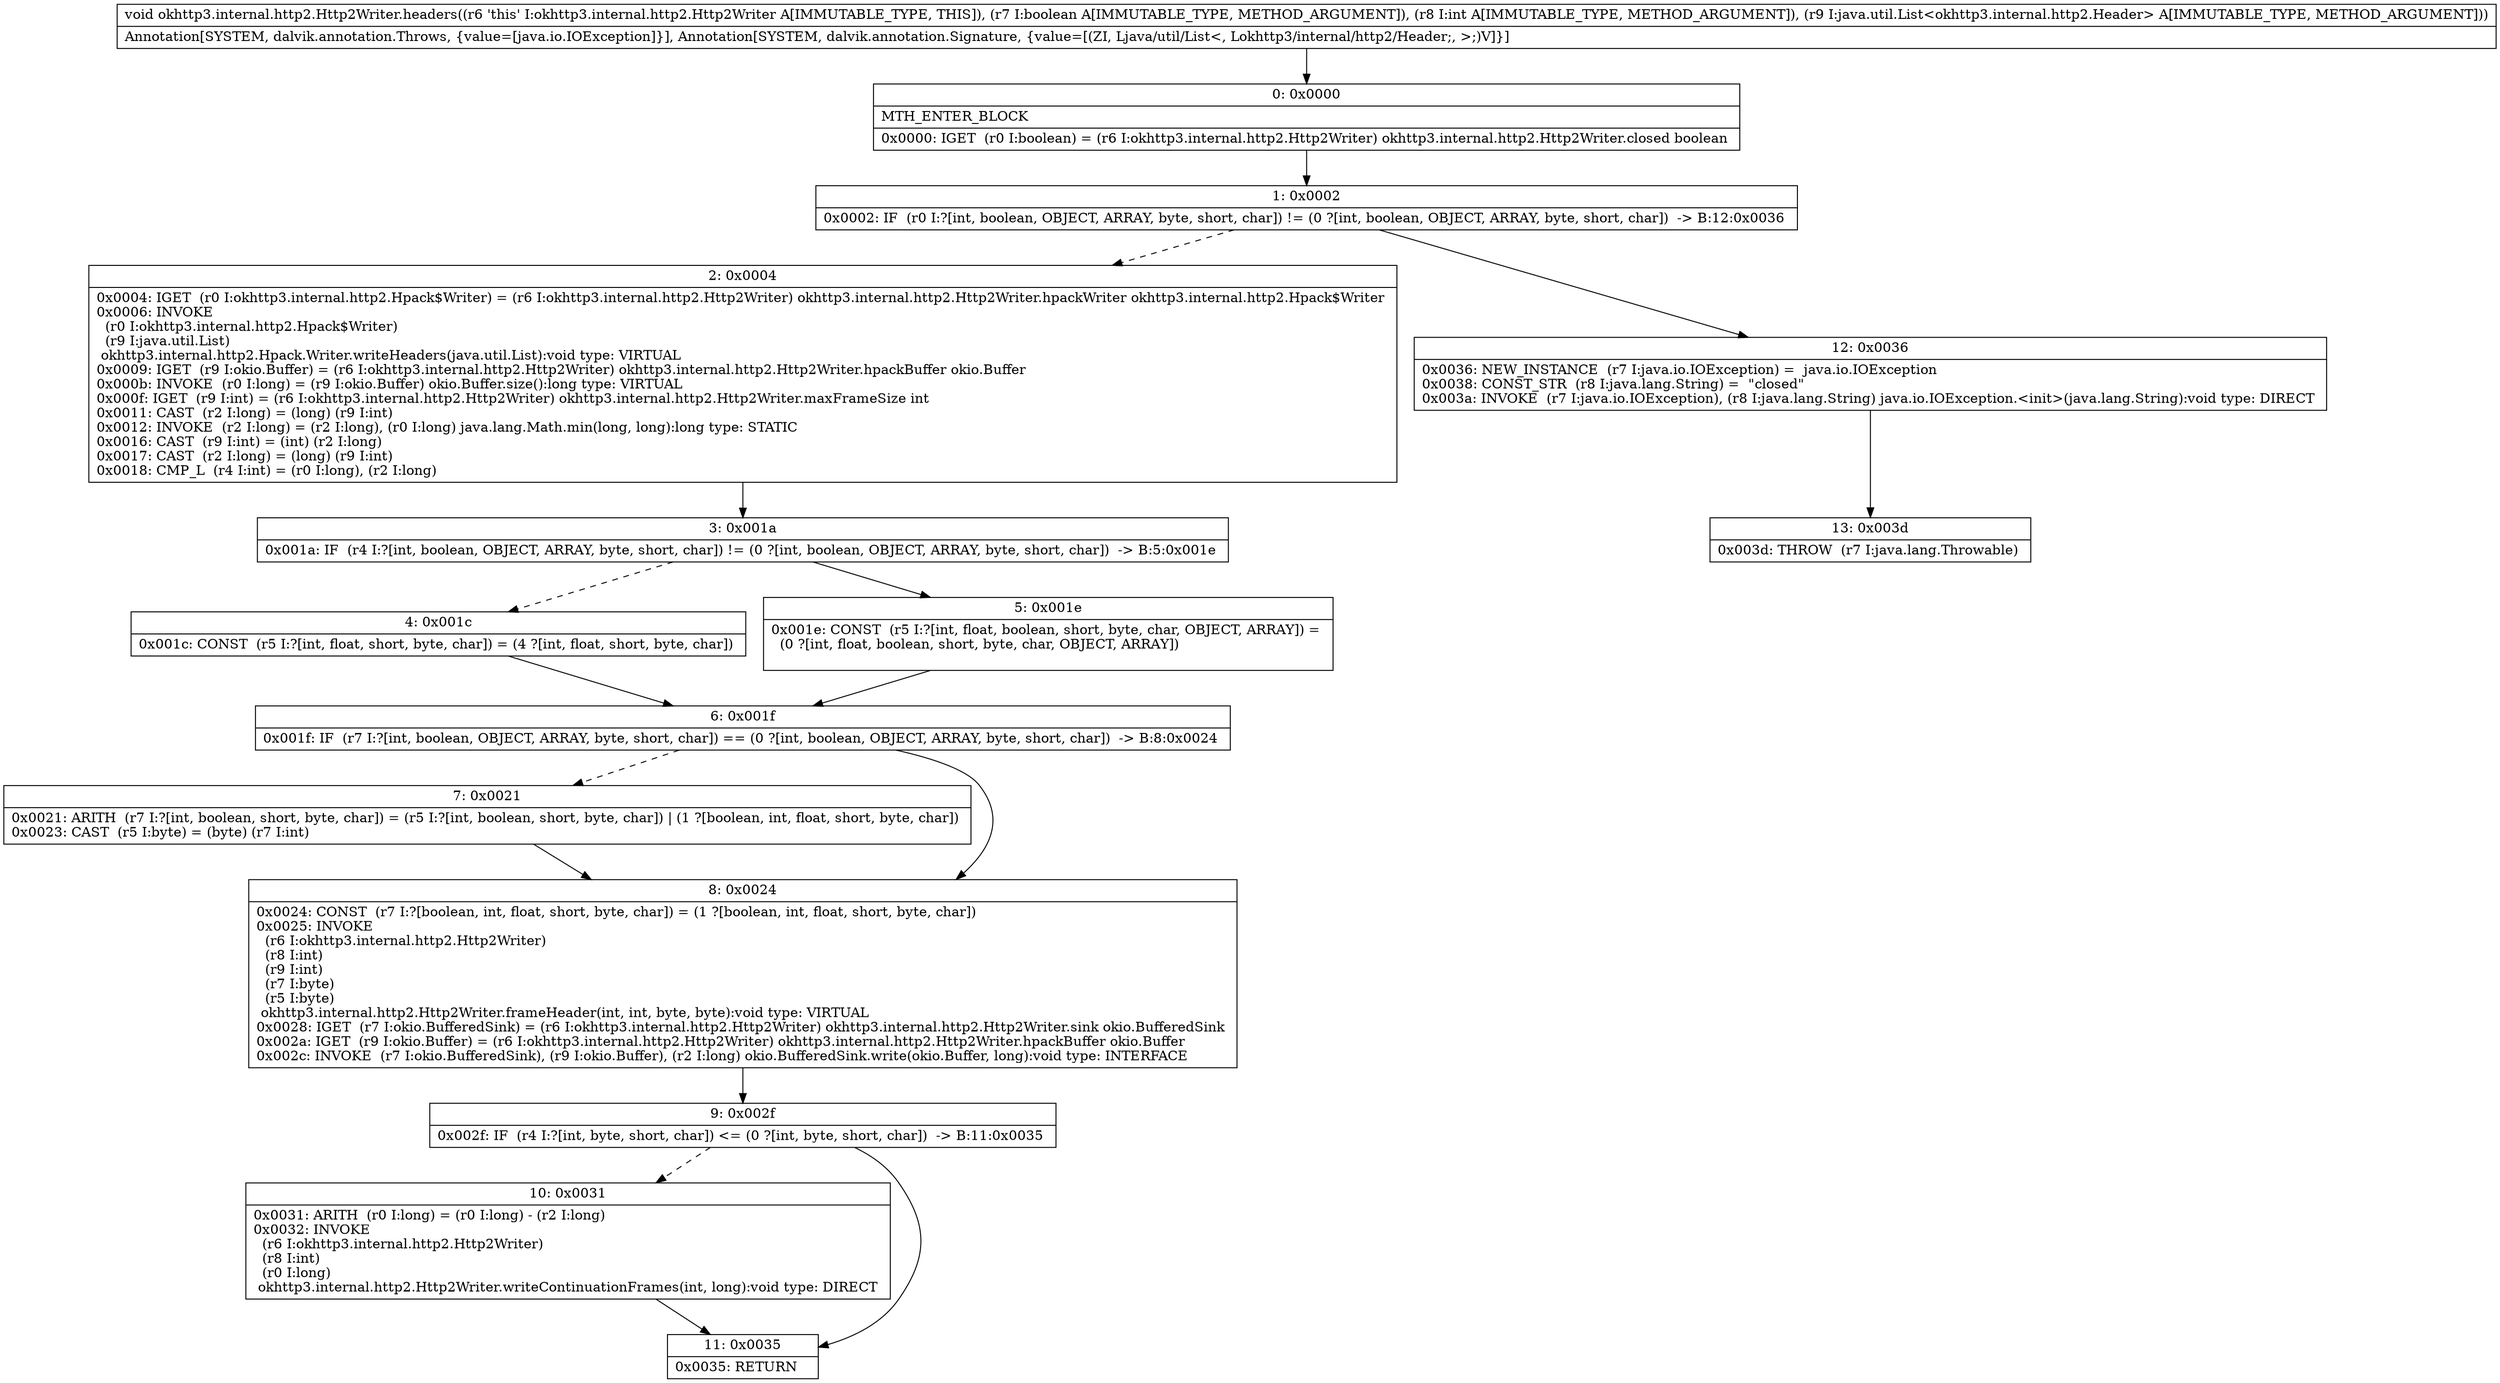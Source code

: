 digraph "CFG forokhttp3.internal.http2.Http2Writer.headers(ZILjava\/util\/List;)V" {
Node_0 [shape=record,label="{0\:\ 0x0000|MTH_ENTER_BLOCK\l|0x0000: IGET  (r0 I:boolean) = (r6 I:okhttp3.internal.http2.Http2Writer) okhttp3.internal.http2.Http2Writer.closed boolean \l}"];
Node_1 [shape=record,label="{1\:\ 0x0002|0x0002: IF  (r0 I:?[int, boolean, OBJECT, ARRAY, byte, short, char]) != (0 ?[int, boolean, OBJECT, ARRAY, byte, short, char])  \-\> B:12:0x0036 \l}"];
Node_2 [shape=record,label="{2\:\ 0x0004|0x0004: IGET  (r0 I:okhttp3.internal.http2.Hpack$Writer) = (r6 I:okhttp3.internal.http2.Http2Writer) okhttp3.internal.http2.Http2Writer.hpackWriter okhttp3.internal.http2.Hpack$Writer \l0x0006: INVOKE  \l  (r0 I:okhttp3.internal.http2.Hpack$Writer)\l  (r9 I:java.util.List)\l okhttp3.internal.http2.Hpack.Writer.writeHeaders(java.util.List):void type: VIRTUAL \l0x0009: IGET  (r9 I:okio.Buffer) = (r6 I:okhttp3.internal.http2.Http2Writer) okhttp3.internal.http2.Http2Writer.hpackBuffer okio.Buffer \l0x000b: INVOKE  (r0 I:long) = (r9 I:okio.Buffer) okio.Buffer.size():long type: VIRTUAL \l0x000f: IGET  (r9 I:int) = (r6 I:okhttp3.internal.http2.Http2Writer) okhttp3.internal.http2.Http2Writer.maxFrameSize int \l0x0011: CAST  (r2 I:long) = (long) (r9 I:int) \l0x0012: INVOKE  (r2 I:long) = (r2 I:long), (r0 I:long) java.lang.Math.min(long, long):long type: STATIC \l0x0016: CAST  (r9 I:int) = (int) (r2 I:long) \l0x0017: CAST  (r2 I:long) = (long) (r9 I:int) \l0x0018: CMP_L  (r4 I:int) = (r0 I:long), (r2 I:long) \l}"];
Node_3 [shape=record,label="{3\:\ 0x001a|0x001a: IF  (r4 I:?[int, boolean, OBJECT, ARRAY, byte, short, char]) != (0 ?[int, boolean, OBJECT, ARRAY, byte, short, char])  \-\> B:5:0x001e \l}"];
Node_4 [shape=record,label="{4\:\ 0x001c|0x001c: CONST  (r5 I:?[int, float, short, byte, char]) = (4 ?[int, float, short, byte, char]) \l}"];
Node_5 [shape=record,label="{5\:\ 0x001e|0x001e: CONST  (r5 I:?[int, float, boolean, short, byte, char, OBJECT, ARRAY]) = \l  (0 ?[int, float, boolean, short, byte, char, OBJECT, ARRAY])\l \l}"];
Node_6 [shape=record,label="{6\:\ 0x001f|0x001f: IF  (r7 I:?[int, boolean, OBJECT, ARRAY, byte, short, char]) == (0 ?[int, boolean, OBJECT, ARRAY, byte, short, char])  \-\> B:8:0x0024 \l}"];
Node_7 [shape=record,label="{7\:\ 0x0021|0x0021: ARITH  (r7 I:?[int, boolean, short, byte, char]) = (r5 I:?[int, boolean, short, byte, char]) \| (1 ?[boolean, int, float, short, byte, char]) \l0x0023: CAST  (r5 I:byte) = (byte) (r7 I:int) \l}"];
Node_8 [shape=record,label="{8\:\ 0x0024|0x0024: CONST  (r7 I:?[boolean, int, float, short, byte, char]) = (1 ?[boolean, int, float, short, byte, char]) \l0x0025: INVOKE  \l  (r6 I:okhttp3.internal.http2.Http2Writer)\l  (r8 I:int)\l  (r9 I:int)\l  (r7 I:byte)\l  (r5 I:byte)\l okhttp3.internal.http2.Http2Writer.frameHeader(int, int, byte, byte):void type: VIRTUAL \l0x0028: IGET  (r7 I:okio.BufferedSink) = (r6 I:okhttp3.internal.http2.Http2Writer) okhttp3.internal.http2.Http2Writer.sink okio.BufferedSink \l0x002a: IGET  (r9 I:okio.Buffer) = (r6 I:okhttp3.internal.http2.Http2Writer) okhttp3.internal.http2.Http2Writer.hpackBuffer okio.Buffer \l0x002c: INVOKE  (r7 I:okio.BufferedSink), (r9 I:okio.Buffer), (r2 I:long) okio.BufferedSink.write(okio.Buffer, long):void type: INTERFACE \l}"];
Node_9 [shape=record,label="{9\:\ 0x002f|0x002f: IF  (r4 I:?[int, byte, short, char]) \<= (0 ?[int, byte, short, char])  \-\> B:11:0x0035 \l}"];
Node_10 [shape=record,label="{10\:\ 0x0031|0x0031: ARITH  (r0 I:long) = (r0 I:long) \- (r2 I:long) \l0x0032: INVOKE  \l  (r6 I:okhttp3.internal.http2.Http2Writer)\l  (r8 I:int)\l  (r0 I:long)\l okhttp3.internal.http2.Http2Writer.writeContinuationFrames(int, long):void type: DIRECT \l}"];
Node_11 [shape=record,label="{11\:\ 0x0035|0x0035: RETURN   \l}"];
Node_12 [shape=record,label="{12\:\ 0x0036|0x0036: NEW_INSTANCE  (r7 I:java.io.IOException) =  java.io.IOException \l0x0038: CONST_STR  (r8 I:java.lang.String) =  \"closed\" \l0x003a: INVOKE  (r7 I:java.io.IOException), (r8 I:java.lang.String) java.io.IOException.\<init\>(java.lang.String):void type: DIRECT \l}"];
Node_13 [shape=record,label="{13\:\ 0x003d|0x003d: THROW  (r7 I:java.lang.Throwable) \l}"];
MethodNode[shape=record,label="{void okhttp3.internal.http2.Http2Writer.headers((r6 'this' I:okhttp3.internal.http2.Http2Writer A[IMMUTABLE_TYPE, THIS]), (r7 I:boolean A[IMMUTABLE_TYPE, METHOD_ARGUMENT]), (r8 I:int A[IMMUTABLE_TYPE, METHOD_ARGUMENT]), (r9 I:java.util.List\<okhttp3.internal.http2.Header\> A[IMMUTABLE_TYPE, METHOD_ARGUMENT]))  | Annotation[SYSTEM, dalvik.annotation.Throws, \{value=[java.io.IOException]\}], Annotation[SYSTEM, dalvik.annotation.Signature, \{value=[(ZI, Ljava\/util\/List\<, Lokhttp3\/internal\/http2\/Header;, \>;)V]\}]\l}"];
MethodNode -> Node_0;
Node_0 -> Node_1;
Node_1 -> Node_2[style=dashed];
Node_1 -> Node_12;
Node_2 -> Node_3;
Node_3 -> Node_4[style=dashed];
Node_3 -> Node_5;
Node_4 -> Node_6;
Node_5 -> Node_6;
Node_6 -> Node_7[style=dashed];
Node_6 -> Node_8;
Node_7 -> Node_8;
Node_8 -> Node_9;
Node_9 -> Node_10[style=dashed];
Node_9 -> Node_11;
Node_10 -> Node_11;
Node_12 -> Node_13;
}

